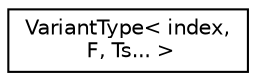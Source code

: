 digraph "类继承关系图"
{
 // INTERACTIVE_SVG=YES
 // LATEX_PDF_SIZE
  edge [fontname="Helvetica",fontsize="10",labelfontname="Helvetica",labelfontsize="10"];
  node [fontname="Helvetica",fontsize="10",shape=record];
  rankdir="LR";
  Node0 [label="VariantType\< index,\l F, Ts... \>",height=0.2,width=0.4,color="black", fillcolor="white", style="filled",URL="$d2/d22/struct_variant_type_3_01index_00_01_f_00_01_ts_8_8_8_01_4.html",tooltip="recursive definition of the type wrapper"];
}
